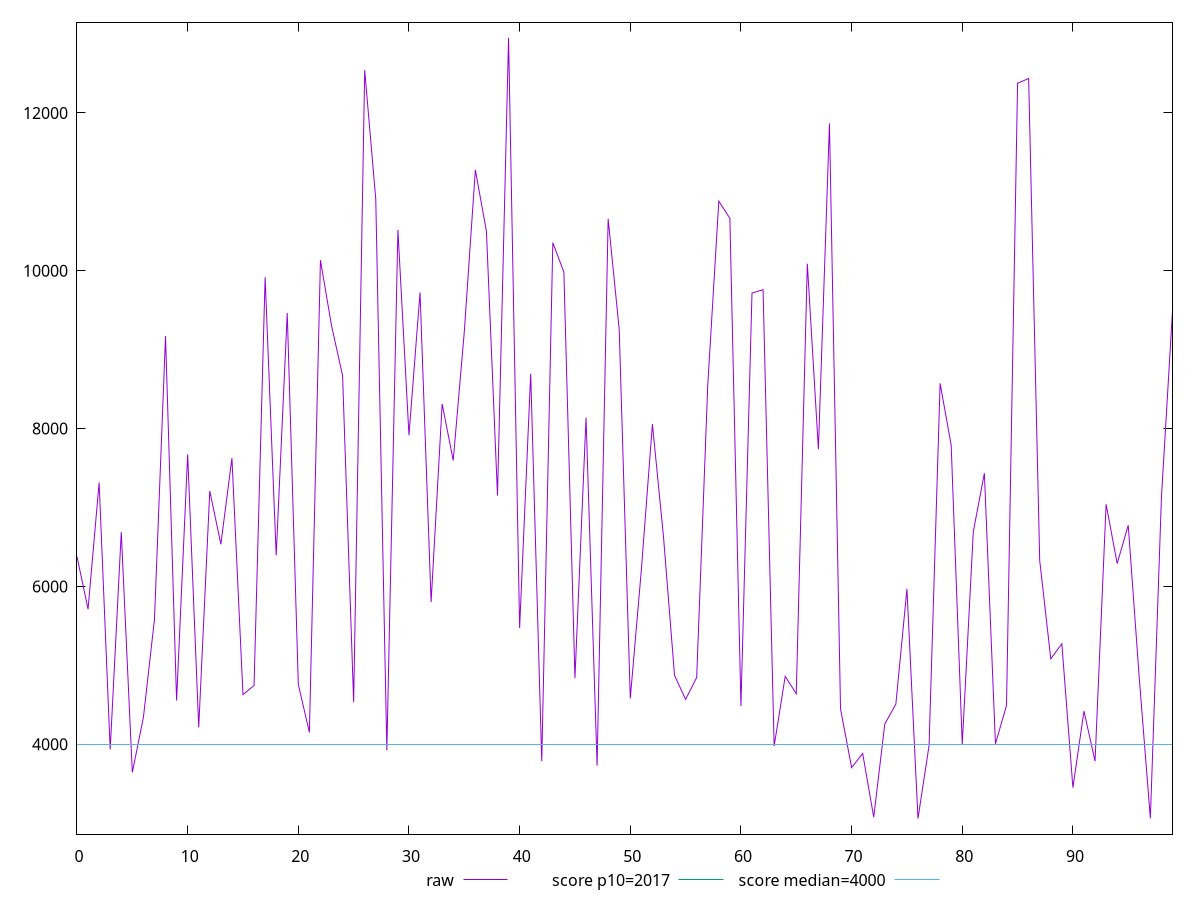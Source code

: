 reset

$raw <<EOF
0 6377.635999999985
1 5711.999999999995
2 7316.743999999986
3 3933.8599999999938
4 6687.85599999999
5 3644.2279999999973
6 4340.615999999997
7 5581.519999999989
8 9171.787999999995
9 4554.4839999999995
10 7673.37199999999
11 4215.0399999999945
12 7208.643999999985
13 6534.499999999994
14 7625.247999999994
15 4628.775999999991
16 4745.767999999992
17 9917.89599999999
18 6392.643999999984
19 9464.631999999983
20 4759.775999999997
21 4150.1799999999985
22 10133.82799999999
23 9304.535999999991
24 8671.231999999985
25 4533.867999999996
26 12541.044000000004
27 10903.863999999989
28 3922.555999999997
29 10516.683999999994
30 7915.991999999997
31 9725.059999999998
32 5802.263999999987
33 8311.939999999986
34 7596.579999999991
35 9226.675999999985
36 11276.623999999983
37 10499.443999999983
38 7152.3199999999915
39 12949.835999999992
40 5474.5119999999915
41 8693.927999999987
42 3785.971999999997
43 10355.715999999979
44 9982.259999999991
45 4838.087999999996
46 8138.251999999983
47 3729.739999999995
48 10656.639999999989
49 9256.203999999992
50 4580.723999999992
51 6208.123999999995
52 8056.319999999995
53 6631.975999999996
54 4872.319999999994
55 4568.631999999993
56 4846.339999999998
57 8545.535999999987
58 10881.759999999982
59 10663.551999999987
60 4485.187999999991
61 9717.319999999982
62 9759.943999999987
63 3976.271999999995
64 4860.447999999995
65 4641.023999999995
66 10088.75599999999
67 7739.1679999999915
68 11867.039999999995
69 4449.275999999989
70 3705.083999999999
71 3883.8320000000003
72 3076.320000000001
73 4257.435999999994
74 4509.031999999995
75 5967.751999999989
76 3059.628
77 3982.8759999999975
78 8572.56
79 7789.423999999989
80 3999.3679999999977
81 6695.335999999995
82 7433.807999999993
83 4005.5159999999983
84 4493.211999999994
85 12375.363999999994
86 12435.85999999999
87 6327.747999999987
88 5082.795999999994
89 5273.511999999996
90 3450.447999999996
91 4420.3159999999925
92 3785.775999999994
93 7040.627999999996
94 6290.491999999998
95 6774.339999999987
96 4832.748000000002
97 3061.4559999999983
98 7126.947999999992
99 9488.199999999997
EOF

set key outside below
set xrange [0:99]
set yrange [2861.8238400000005:13147.640159999992]
set trange [2861.8238400000005:13147.640159999992]
set terminal svg size 640, 500 enhanced background rgb 'white'
set output "report_00014_2021-02-09T15:56:05.503Z/mainthread-work-breakdown/samples/pages+cached/raw/values.svg"

plot $raw title "raw" with line, \
     2017 title "score p10=2017", \
     4000 title "score median=4000"

reset
